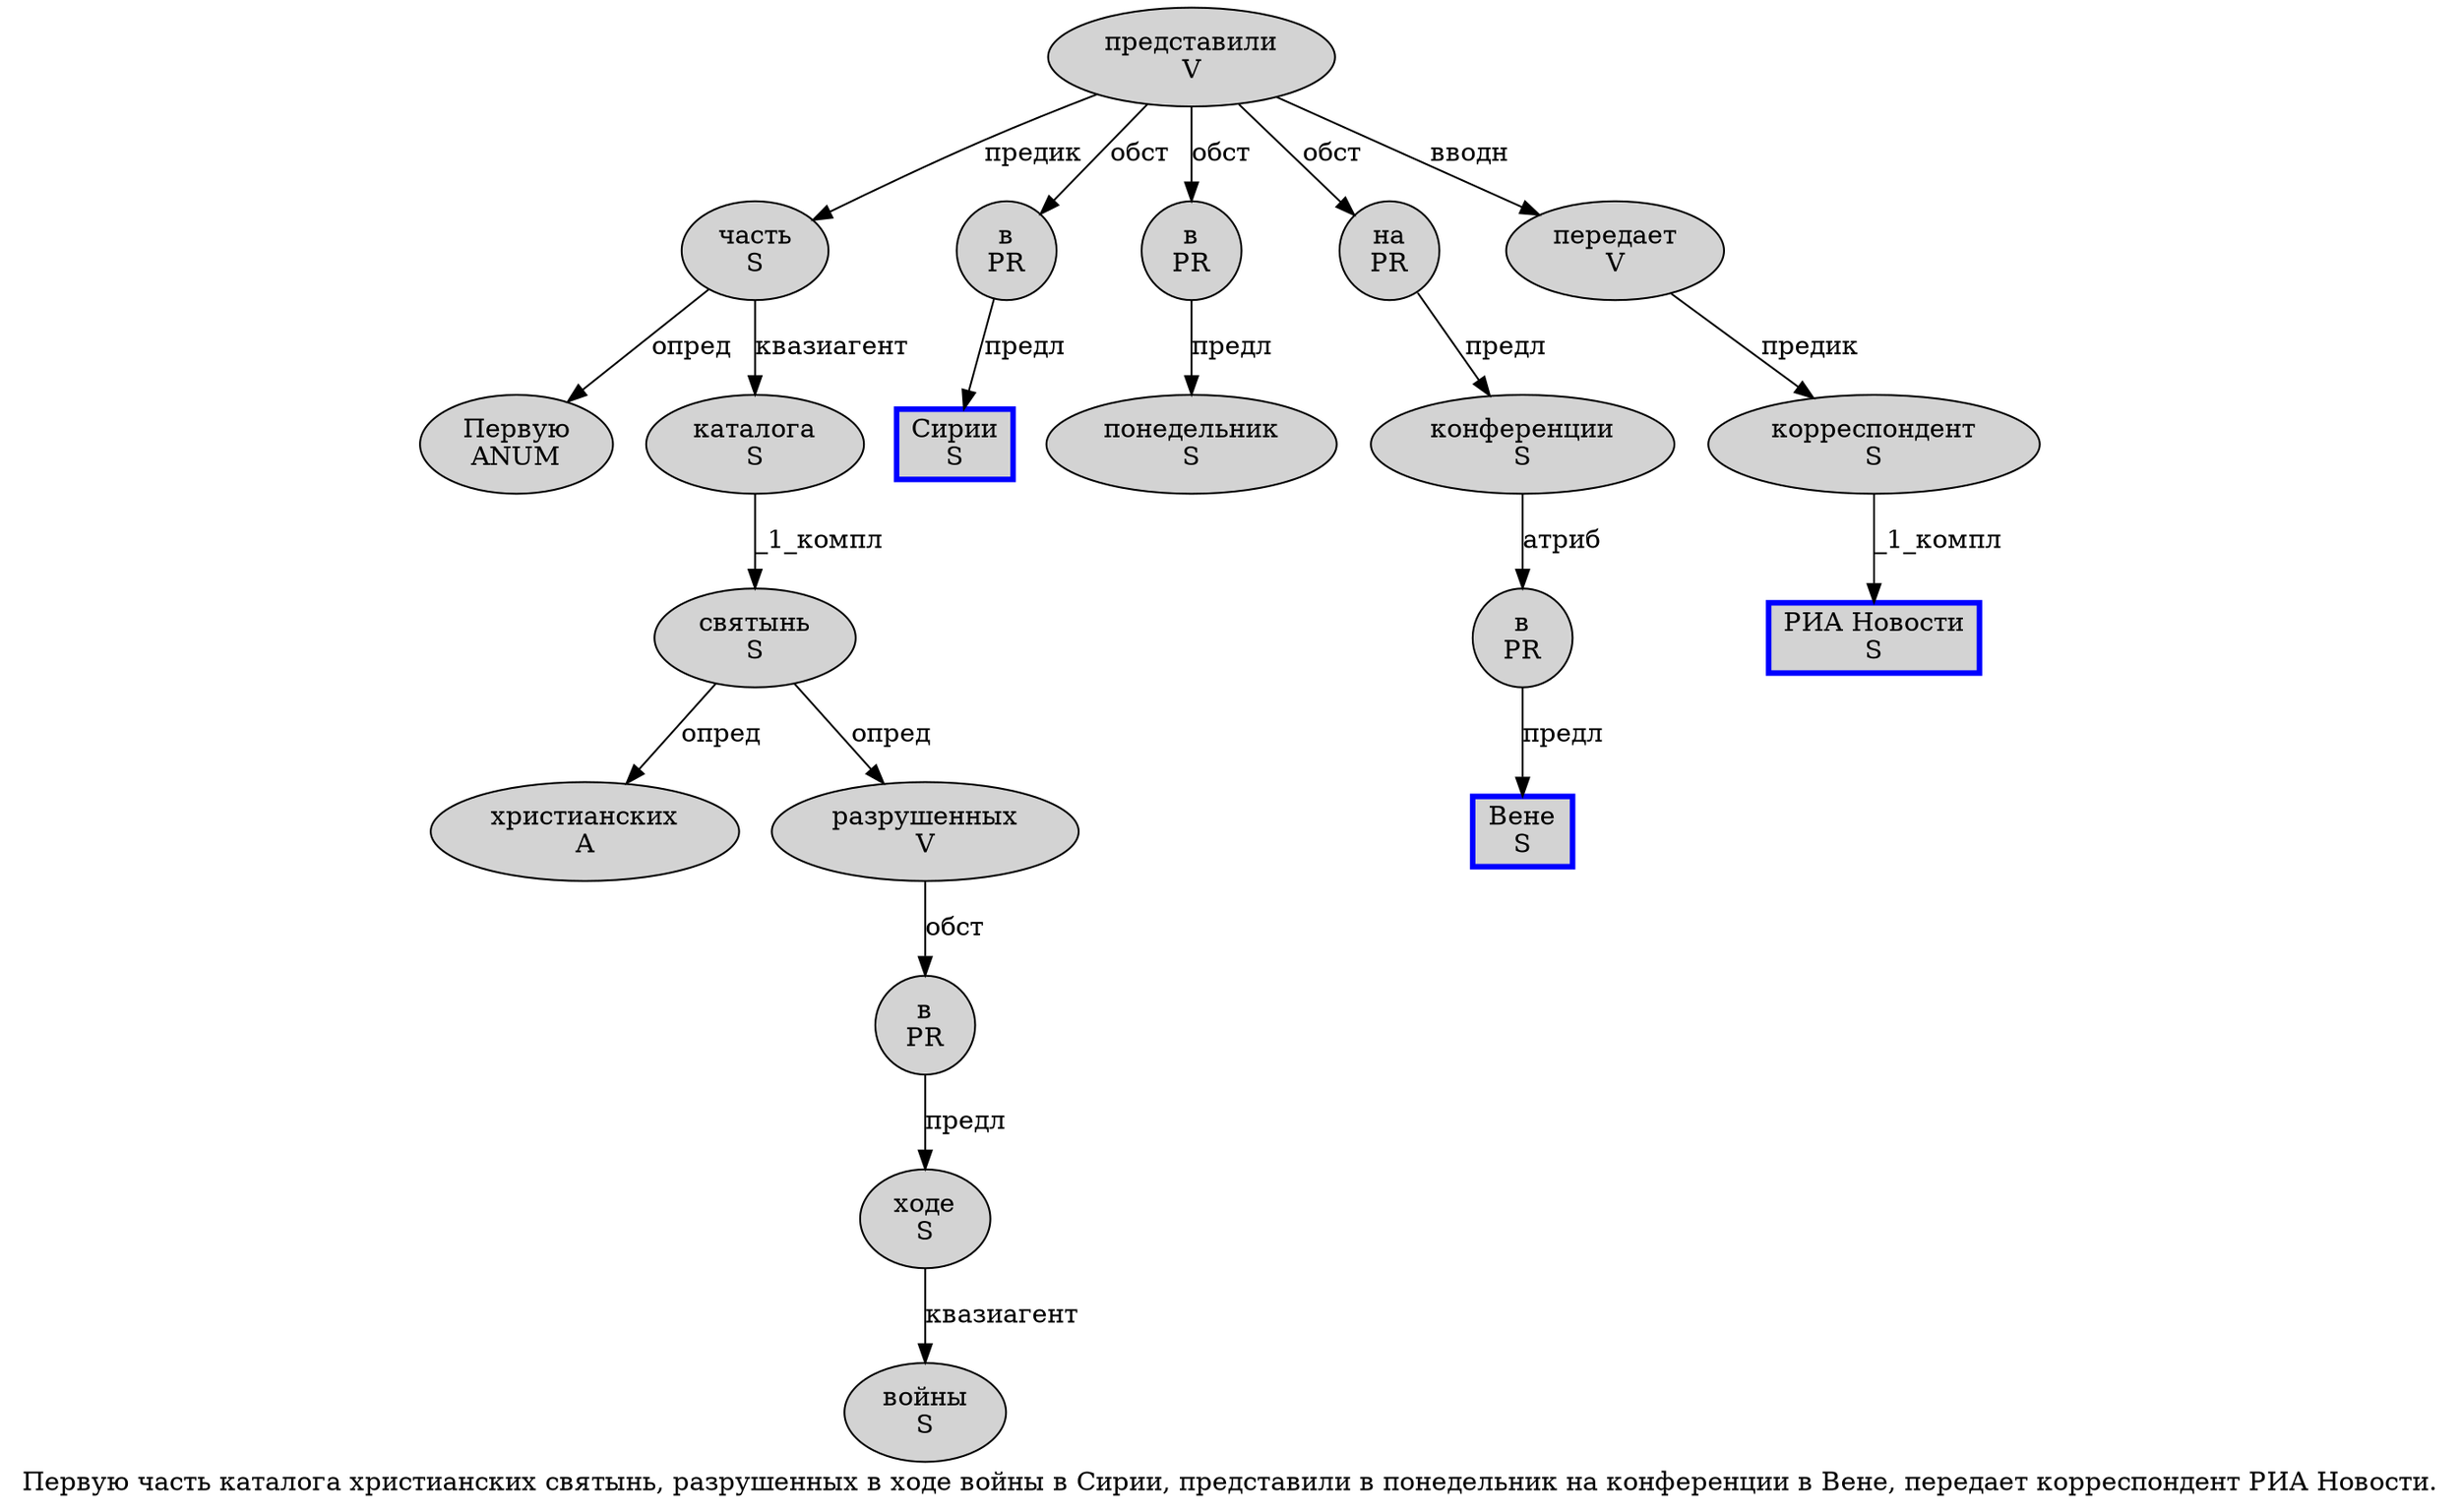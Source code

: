digraph SENTENCE_483 {
	graph [label="Первую часть каталога христианских святынь, разрушенных в ходе войны в Сирии, представили в понедельник на конференции в Вене, передает корреспондент РИА Новости."]
	node [style=filled]
		0 [label="Первую
ANUM" color="" fillcolor=lightgray penwidth=1 shape=ellipse]
		1 [label="часть
S" color="" fillcolor=lightgray penwidth=1 shape=ellipse]
		2 [label="каталога
S" color="" fillcolor=lightgray penwidth=1 shape=ellipse]
		3 [label="христианских
A" color="" fillcolor=lightgray penwidth=1 shape=ellipse]
		4 [label="святынь
S" color="" fillcolor=lightgray penwidth=1 shape=ellipse]
		6 [label="разрушенных
V" color="" fillcolor=lightgray penwidth=1 shape=ellipse]
		7 [label="в
PR" color="" fillcolor=lightgray penwidth=1 shape=ellipse]
		8 [label="ходе
S" color="" fillcolor=lightgray penwidth=1 shape=ellipse]
		9 [label="войны
S" color="" fillcolor=lightgray penwidth=1 shape=ellipse]
		10 [label="в
PR" color="" fillcolor=lightgray penwidth=1 shape=ellipse]
		11 [label="Сирии
S" color=blue fillcolor=lightgray penwidth=3 shape=box]
		13 [label="представили
V" color="" fillcolor=lightgray penwidth=1 shape=ellipse]
		14 [label="в
PR" color="" fillcolor=lightgray penwidth=1 shape=ellipse]
		15 [label="понедельник
S" color="" fillcolor=lightgray penwidth=1 shape=ellipse]
		16 [label="на
PR" color="" fillcolor=lightgray penwidth=1 shape=ellipse]
		17 [label="конференции
S" color="" fillcolor=lightgray penwidth=1 shape=ellipse]
		18 [label="в
PR" color="" fillcolor=lightgray penwidth=1 shape=ellipse]
		19 [label="Вене
S" color=blue fillcolor=lightgray penwidth=3 shape=box]
		21 [label="передает
V" color="" fillcolor=lightgray penwidth=1 shape=ellipse]
		22 [label="корреспондент
S" color="" fillcolor=lightgray penwidth=1 shape=ellipse]
		23 [label="РИА Новости
S" color=blue fillcolor=lightgray penwidth=3 shape=box]
			22 -> 23 [label="_1_компл"]
			10 -> 11 [label="предл"]
			8 -> 9 [label="квазиагент"]
			13 -> 1 [label="предик"]
			13 -> 10 [label="обст"]
			13 -> 14 [label="обст"]
			13 -> 16 [label="обст"]
			13 -> 21 [label="вводн"]
			18 -> 19 [label="предл"]
			21 -> 22 [label="предик"]
			2 -> 4 [label="_1_компл"]
			4 -> 3 [label="опред"]
			4 -> 6 [label="опред"]
			6 -> 7 [label="обст"]
			1 -> 0 [label="опред"]
			1 -> 2 [label="квазиагент"]
			17 -> 18 [label="атриб"]
			14 -> 15 [label="предл"]
			7 -> 8 [label="предл"]
			16 -> 17 [label="предл"]
}
